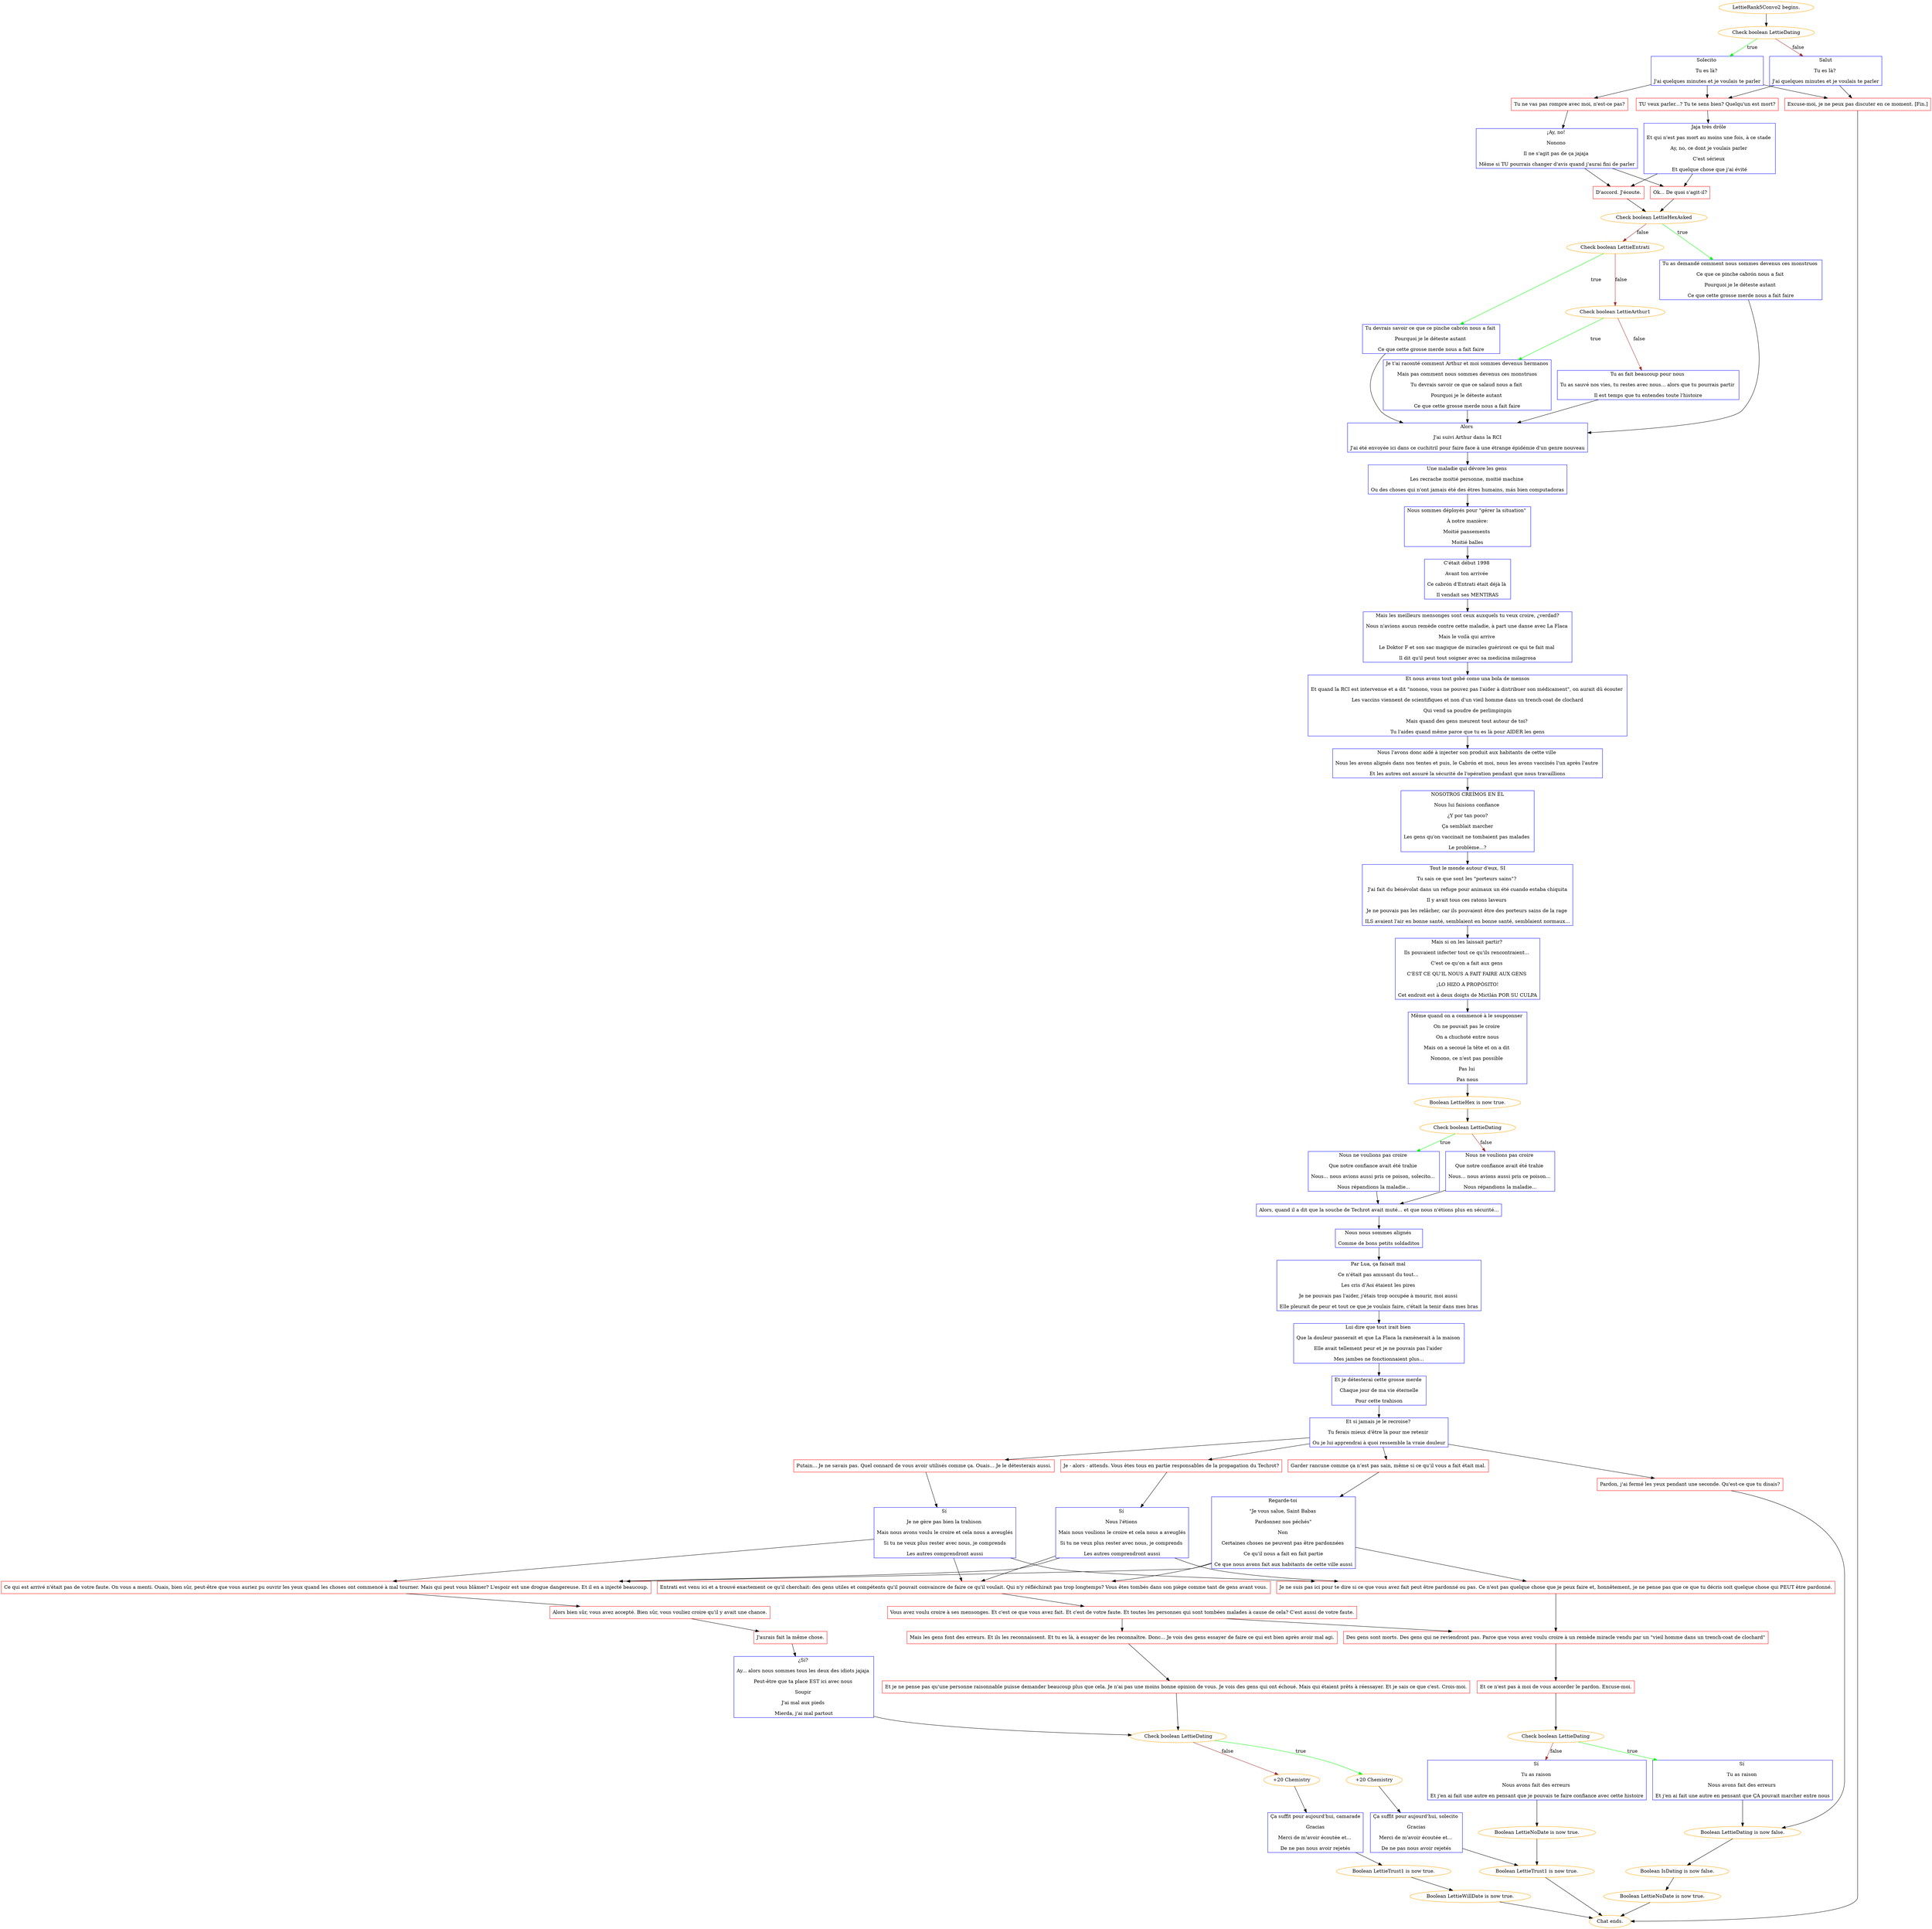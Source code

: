 digraph {
	"LettieRank5Convo2 begins." [color=orange];
		"LettieRank5Convo2 begins." -> j3526029970;
	j3526029970 [label="Check boolean LettieDating",color=orange];
		j3526029970 -> j2312060825 [label=true,color=green];
		j3526029970 -> j674506752 [label=false,color=brown];
	j2312060825 [label="Solecito 
Tu es là? 
J'ai quelques minutes et je voulais te parler",shape=box,color=blue];
		j2312060825 -> j2757921208;
		j2312060825 -> j1267664266;
		j2312060825 -> j2417105114;
	j674506752 [label="Salut
Tu es là? 
J'ai quelques minutes et je voulais te parler",shape=box,color=blue];
		j674506752 -> j1267664266;
		j674506752 -> j2417105114;
	j2757921208 [label="Tu ne vas pas rompre avec moi, n'est-ce pas?",shape=box,color=red];
		j2757921208 -> j889425981;
	j1267664266 [label="TU veux parler...? Tu te sens bien? Quelqu'un est mort?",shape=box,color=red];
		j1267664266 -> j1368503285;
	j2417105114 [label="Excuse-moi, je ne peux pas discuter en ce moment. [Fin.]",shape=box,color=red];
		j2417105114 -> "Chat ends.";
	j889425981 [label="¡Ay, no! 
Nonono 
Il ne s'agit pas de ça jajaja 
Même si TU pourrais changer d'avis quand j'aurai fini de parler",shape=box,color=blue];
		j889425981 -> j1670394056;
		j889425981 -> j2083998803;
	j1368503285 [label="Jaja très drôle 
Et qui n'est pas mort au moins une fois, à ce stade 
Ay, no, ce dont je voulais parler 
C'est sérieux 
Et quelque chose que j'ai évité",shape=box,color=blue];
		j1368503285 -> j2083998803;
		j1368503285 -> j1670394056;
	"Chat ends." [color=orange];
	j1670394056 [label="Ok... De quoi s'agit-il?",shape=box,color=red];
		j1670394056 -> j2818670173;
	j2083998803 [label="D'accord. J'écoute.",shape=box,color=red];
		j2083998803 -> j2818670173;
	j2818670173 [label="Check boolean LettieHexAsked",color=orange];
		j2818670173 -> j1604032176 [label=true,color=green];
		j2818670173 -> j3172424732 [label=false,color=brown];
	j1604032176 [label="Tu as demandé comment nous sommes devenus ces monstruos 
Ce que ce pinche cabrón nous a fait 
Pourquoi je le déteste autant 
Ce que cette grosse merde nous a fait faire",shape=box,color=blue];
		j1604032176 -> j4257706291;
	j3172424732 [label="Check boolean LettieEntrati",color=orange];
		j3172424732 -> j1808949811 [label=true,color=green];
		j3172424732 -> j3038561522 [label=false,color=brown];
	j4257706291 [label="Alors 
J'ai suivi Arthur dans la RCI
J'ai été envoyée ici dans ce cuchitril pour faire face à une étrange épidémie d'un genre nouveau",shape=box,color=blue];
		j4257706291 -> j231477393;
	j1808949811 [label="Tu devrais savoir ce que ce pinche cabrón nous a fait 
Pourquoi je le déteste autant 
Ce que cette grosse merde nous a fait faire",shape=box,color=blue];
		j1808949811 -> j4257706291;
	j3038561522 [label="Check boolean LettieArthur1",color=orange];
		j3038561522 -> j3494459541 [label=true,color=green];
		j3038561522 -> j166439979 [label=false,color=brown];
	j231477393 [label="Une maladie qui dévore les gens 
Les recrache moitié personne, moitié machine 
Ou des choses qui n'ont jamais été des êtres humains, más bien computadoras",shape=box,color=blue];
		j231477393 -> j1904926537;
	j3494459541 [label="Je t'ai raconté comment Arthur et moi sommes devenus hermanos
Mais pas comment nous sommes devenus ces monstruos
Tu devrais savoir ce que ce salaud nous a fait 
Pourquoi je le déteste autant 
Ce que cette grosse merde nous a fait faire",shape=box,color=blue];
		j3494459541 -> j4257706291;
	j166439979 [label="Tu as fait beaucoup pour nous 
Tu as sauvé nos vies, tu restes avec nous... alors que tu pourrais partir 
Il est temps que tu entendes toute l'histoire",shape=box,color=blue];
		j166439979 -> j4257706291;
	j1904926537 [label="Nous sommes déployés pour \"gérer la situation\" 
À notre manière:
Moitié pansements 
Moitié balles",shape=box,color=blue];
		j1904926537 -> j3178895967;
	j3178895967 [label="C'était début 1998 
Avant ton arrivée 
Ce cabrón d'Entrati était déjà là 
Il vendait ses MENTIRAS",shape=box,color=blue];
		j3178895967 -> j510802439;
	j510802439 [label="Mais les meilleurs mensonges sont ceux auxquels tu veux croire, ¿verdad?
Nous n'avions aucun remède contre cette maladie, à part une danse avec La Flaca 
Mais le voilà qui arrive 
Le Doktor F et son sac magique de miracles guériront ce qui te fait mal 
Il dit qu'il peut tout soigner avec sa medicina milagrosa",shape=box,color=blue];
		j510802439 -> j3312640503;
	j3312640503 [label="Et nous avons tout gobé como una bola de mensos
Et quand la RCI est intervenue et a dit \"nonono, vous ne pouvez pas l'aider à distribuer son médicament\", on aurait dû écouter 
Les vaccins viennent de scientifiques et non d'un vieil homme dans un trench-coat de clochard
Qui vend sa poudre de perlimpinpin
Mais quand des gens meurent tout autour de toi? 
Tu l'aides quand même parce que tu es là pour AIDER les gens",shape=box,color=blue];
		j3312640503 -> j1840044908;
	j1840044908 [label="Nous l'avons donc aidé à injecter son produit aux habitants de cette ville 
Nous les avons alignés dans nos tentes et puis, le Cabrón et moi, nous les avons vaccinés l'un après l'autre 
Et les autres ont assuré la sécurité de l'opération pendant que nous travaillions",shape=box,color=blue];
		j1840044908 -> j3231049549;
	j3231049549 [label="NOSOTROS CREÍMOS EN ÉL
Nous lui faisions confiance 
¿Y por tan poco?
Ça semblait marcher
Les gens qu'on vaccinait ne tombaient pas malades 
Le problème...?",shape=box,color=blue];
		j3231049549 -> j1387073227;
	j1387073227 [label="Tout le monde autour d'eux, SI
Tu sais ce que sont les \"porteurs sains\"? 
J'ai fait du bénévolat dans un refuge pour animaux un été cuando estaba chiquita
Il y avait tous ces ratons laveurs 
Je ne pouvais pas les relâcher, car ils pouvaient être des porteurs sains de la rage 
ILS avaient l'air en bonne santé, semblaient en bonne santé, semblaient normaux...",shape=box,color=blue];
		j1387073227 -> j1341240395;
	j1341240395 [label="Mais si on les laissait partir? 
Ils pouvaient infecter tout ce qu'ils rencontraient... 
C'est ce qu'on a fait aux gens 
C'EST CE QU'IL NOUS A FAIT FAIRE AUX GENS 
¡LO HIZO A PROPÓSITO!
Cet endroit est à deux doigts de Mictlán POR SU CULPA",shape=box,color=blue];
		j1341240395 -> j1047944083;
	j1047944083 [label="Même quand on a commencé à le soupçonner 
On ne pouvait pas le croire 
On a chuchoté entre nous
Mais on a secoué la tête et on a dit 
Nonono, ce n'est pas possible 
Pas lui 
Pas nous",shape=box,color=blue];
		j1047944083 -> j1382766468;
	j1382766468 [label="Boolean LettieHex is now true.",color=orange];
		j1382766468 -> j86733959;
	j86733959 [label="Check boolean LettieDating",color=orange];
		j86733959 -> j3017637814 [label=true,color=green];
		j86733959 -> j2040261295 [label=false,color=brown];
	j3017637814 [label="Nous ne voulions pas croire 
Que notre confiance avait été trahie 
Nous... nous avions aussi pris ce poison, solecito... 
Nous répandions la maladie...",shape=box,color=blue];
		j3017637814 -> j1097243971;
	j2040261295 [label="Nous ne voulions pas croire 
Que notre confiance avait été trahie 
Nous... nous avions aussi pris ce poison... 
Nous répandions la maladie...",shape=box,color=blue];
		j2040261295 -> j1097243971;
	j1097243971 [label="Alors, quand il a dit que la souche de Techrot avait muté... et que nous n'étions plus en sécurité...",shape=box,color=blue];
		j1097243971 -> j3762366326;
	j3762366326 [label="Nous nous sommes alignés 
Comme de bons petits soldaditos",shape=box,color=blue];
		j3762366326 -> j3176336667;
	j3176336667 [label="Par Lua, ça faisait mal 
Ce n'était pas amusant du tout... 
Les cris d'Aoi étaient les pires 
Je ne pouvais pas l'aider, j'étais trop occupée à mourir, moi aussi 
Elle pleurait de peur et tout ce que je voulais faire, c'était la tenir dans mes bras",shape=box,color=blue];
		j3176336667 -> j1301079219;
	j1301079219 [label="Lui dire que tout irait bien 
Que la douleur passerait et que La Flaca la ramènerait à la maison 
Elle avait tellement peur et je ne pouvais pas l'aider 
Mes jambes ne fonctionnaient plus...",shape=box,color=blue];
		j1301079219 -> j1109717935;
	j1109717935 [label="Et je détesterai cette grosse merde 
Chaque jour de ma vie éternelle
Pour cette trahison",shape=box,color=blue];
		j1109717935 -> j2387197497;
	j2387197497 [label="Et si jamais je le recroise? 
Tu ferais mieux d'être là pour me retenir 
Ou je lui apprendrai à quoi ressemble la vraie douleur",shape=box,color=blue];
		j2387197497 -> j951399619;
		j2387197497 -> j723701323;
		j2387197497 -> j701090559;
		j2387197497 -> j493319906;
	j951399619 [label="Garder rancune comme ça n’est pas sain, même si ce qu’il vous a fait était mal.",shape=box,color=red];
		j951399619 -> j3184886533;
	j723701323 [label="Putain... Je ne savais pas. Quel connard de vous avoir utilisés comme ça. Ouais... Je le détesterais aussi.",shape=box,color=red];
		j723701323 -> j3654230163;
	j701090559 [label="Je - alors - attends. Vous êtes tous en partie responsables de la propagation du Techrot?",shape=box,color=red];
		j701090559 -> j822854362;
	j493319906 [label="Pardon, j'ai fermé les yeux pendant une seconde. Qu'est-ce que tu disais?",shape=box,color=red];
		j493319906 -> j2548450594;
	j3184886533 [label="Regarde-toi 
\"Je vous salue, Saint Babas 
Pardonnez nos péchés\"
Non 
Certaines choses ne peuvent pas être pardonnées 
Ce qu'il nous a fait en fait partie
Ce que nous avons fait aux habitants de cette ville aussi",shape=box,color=blue];
		j3184886533 -> j1329547901;
		j3184886533 -> j2029697834;
		j3184886533 -> j1828515940;
	j3654230163 [label="Sí 
Je ne gère pas bien la trahison 
Mais nous avons voulu le croire et cela nous a aveuglés
Si tu ne veux plus rester avec nous, je comprends
Les autres comprendront aussi",shape=box,color=blue];
		j3654230163 -> j1329547901;
		j3654230163 -> j2029697834;
		j3654230163 -> j1828515940;
	j822854362 [label="Sí 
Nous l'étions 
Mais nous voulions le croire et cela nous a aveuglés
Si tu ne veux plus rester avec nous, je comprends 
Les autres comprendront aussi",shape=box,color=blue];
		j822854362 -> j1329547901;
		j822854362 -> j2029697834;
		j822854362 -> j1828515940;
	j2548450594 [label="Boolean LettieDating is now false.",color=orange];
		j2548450594 -> j4086907321;
	j1329547901 [label="Je ne suis pas ici pour te dire si ce que vous avez fait peut être pardonné ou pas. Ce n'est pas quelque chose que je peux faire et, honnêtement, je ne pense pas que ce que tu décris soit quelque chose qui PEUT être pardonné.",shape=box,color=red];
		j1329547901 -> j2444856764;
	j2029697834 [label="Entrati est venu ici et a trouvé exactement ce qu'il cherchait: des gens utiles et compétents qu'il pouvait convaincre de faire ce qu'il voulait. Qui n'y réfléchirait pas trop longtemps? Vous êtes tombés dans son piège comme tant de gens avant vous.",shape=box,color=red];
		j2029697834 -> j3915959798;
	j1828515940 [label="Ce qui est arrivé n'était pas de votre faute. On vous a menti. Ouais, bien sûr, peut-être que vous auriez pu ouvrir les yeux quand les choses ont commencé à mal tourner. Mais qui peut vous blâmer? L'espoir est une drogue dangereuse. Et il en a injecté beaucoup.",shape=box,color=red];
		j1828515940 -> j2466941441;
	j4086907321 [label="Boolean IsDating is now false.",color=orange];
		j4086907321 -> j2703113057;
	j2444856764 [label="Des gens sont morts. Des gens qui ne reviendront pas. Parce que vous avez voulu croire à un remède miracle vendu par un \"vieil homme dans un trench-coat de clochard\"",shape=box,color=red];
		j2444856764 -> j2629250570;
	j3915959798 [label="Vous avez voulu croire à ses mensonges. Et c'est ce que vous avez fait. Et c'est de votre faute. Et toutes les personnes qui sont tombées malades à cause de cela? C'est aussi de votre faute.",shape=box,color=red];
		j3915959798 -> j2444856764;
		j3915959798 -> j4097702991;
	j2466941441 [label="Alors bien sûr, vous avez accepté. Bien sûr, vous vouliez croire qu'il y avait une chance.",shape=box,color=red];
		j2466941441 -> j1373161374;
	j2703113057 [label="Boolean LettieNoDate is now true.",color=orange];
		j2703113057 -> "Chat ends.";
	j2629250570 [label="Et ce n'est pas à moi de vous accorder le pardon. Excuse-moi.",shape=box,color=red];
		j2629250570 -> j44039935;
	j4097702991 [label="Mais les gens font des erreurs. Et ils les reconnaissent. Et tu es là, à essayer de les reconnaître. Donc... Je vois des gens essayer de faire ce qui est bien après avoir mal agi.",shape=box,color=red];
		j4097702991 -> j2859315233;
	j1373161374 [label="J'aurais fait la même chose.",shape=box,color=red];
		j1373161374 -> j936450196;
	j44039935 [label="Check boolean LettieDating",color=orange];
		j44039935 -> j832920469 [label=true,color=green];
		j44039935 -> j3020765641 [label=false,color=brown];
	j2859315233 [label="Et je ne pense pas qu'une personne raisonnable puisse demander beaucoup plus que cela. Je n'ai pas une moins bonne opinion de vous. Je vois des gens qui ont échoué. Mais qui étaient prêts à réessayer. Et je sais ce que c'est. Crois-moi.",shape=box,color=red];
		j2859315233 -> j1927512488;
	j936450196 [label="¿Sí? 
Ay... alors nous sommes tous les deux des idiots jajaja 
Peut-être que ta place EST ici avec nous 
Soupir 
J'ai mal aux pieds 
Mierda, j'ai mal partout",shape=box,color=blue];
		j936450196 -> j1927512488;
	j832920469 [label="Sí 
Tu as raison 
Nous avons fait des erreurs 
Et j'en ai fait une autre en pensant que ÇA pouvait marcher entre nous",shape=box,color=blue];
		j832920469 -> j2548450594;
	j3020765641 [label="Sí 
Tu as raison 
Nous avons fait des erreurs 
Et j'en ai fait une autre en pensant que je pouvais te faire confiance avec cette histoire",shape=box,color=blue];
		j3020765641 -> j193369797;
	j1927512488 [label="Check boolean LettieDating",color=orange];
		j1927512488 -> j1895244212 [label=true,color=green];
		j1927512488 -> j3900251592 [label=false,color=brown];
	j193369797 [label="Boolean LettieNoDate is now true.",color=orange];
		j193369797 -> j2643525984;
	j1895244212 [label="+20 Chemistry",color=orange];
		j1895244212 -> j1664851380;
	j3900251592 [label="+20 Chemistry",color=orange];
		j3900251592 -> j4160553454;
	j2643525984 [label="Boolean LettieTrust1 is now true.",color=orange];
		j2643525984 -> "Chat ends.";
	j1664851380 [label="Ça suffit pour aujourd'hui, solecito 
Gracias
Merci de m'avoir écoutée et... 
De ne pas nous avoir rejetés",shape=box,color=blue];
		j1664851380 -> j2643525984;
	j4160553454 [label="Ça suffit pour aujourd'hui, camarade
Gracias
Merci de m'avoir écoutée et... 
De ne pas nous avoir rejetés",shape=box,color=blue];
		j4160553454 -> j4291310321;
	j4291310321 [label="Boolean LettieTrust1 is now true.",color=orange];
		j4291310321 -> j2129367046;
	j2129367046 [label="Boolean LettieWillDate is now true.",color=orange];
		j2129367046 -> "Chat ends.";
}